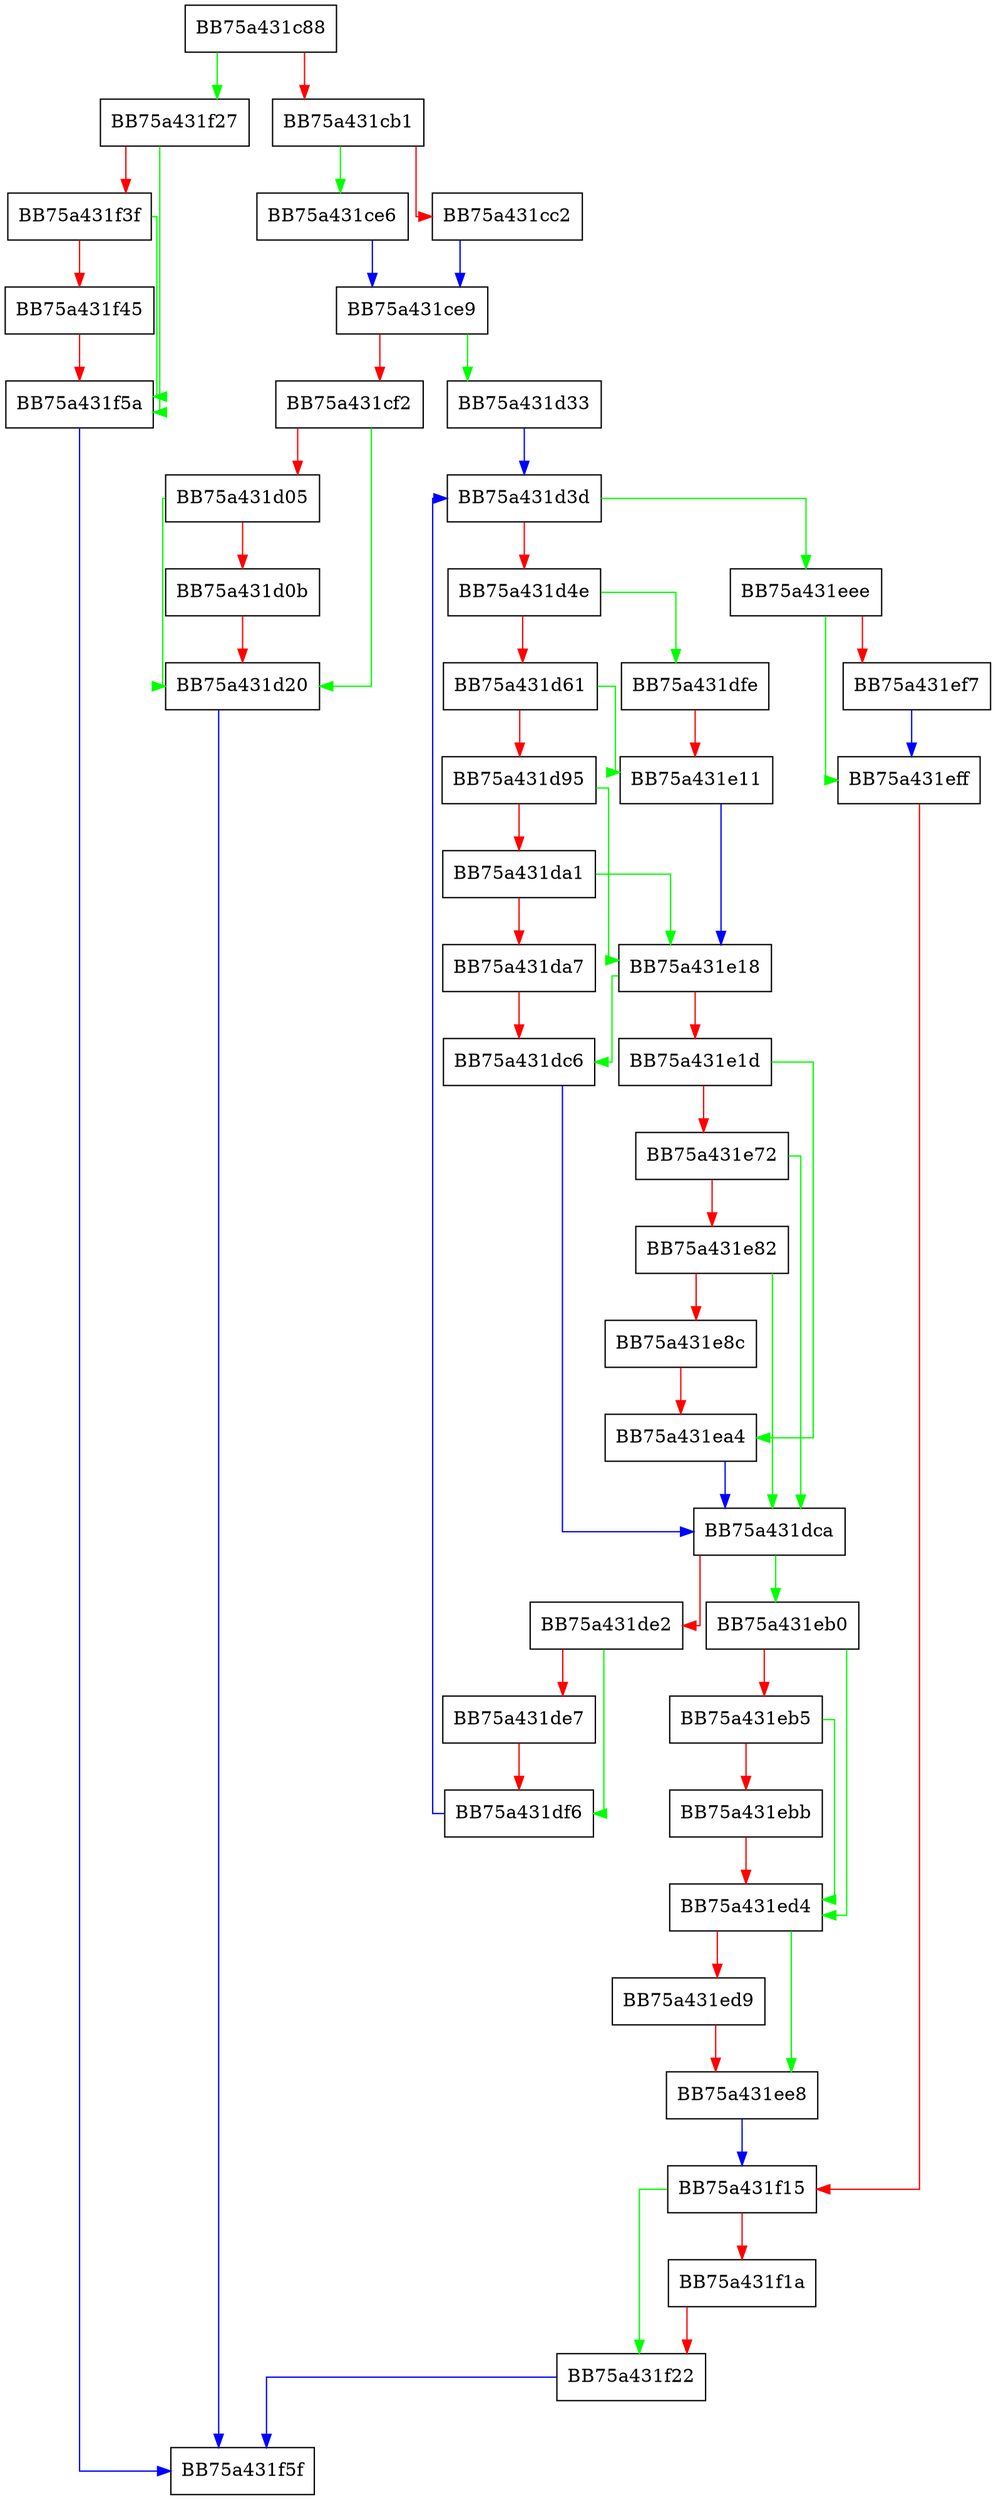 digraph CreateGlobalCSIDLDB {
  node [shape="box"];
  graph [splines=ortho];
  BB75a431c88 -> BB75a431f27 [color="green"];
  BB75a431c88 -> BB75a431cb1 [color="red"];
  BB75a431cb1 -> BB75a431ce6 [color="green"];
  BB75a431cb1 -> BB75a431cc2 [color="red"];
  BB75a431cc2 -> BB75a431ce9 [color="blue"];
  BB75a431ce6 -> BB75a431ce9 [color="blue"];
  BB75a431ce9 -> BB75a431d33 [color="green"];
  BB75a431ce9 -> BB75a431cf2 [color="red"];
  BB75a431cf2 -> BB75a431d20 [color="green"];
  BB75a431cf2 -> BB75a431d05 [color="red"];
  BB75a431d05 -> BB75a431d20 [color="green"];
  BB75a431d05 -> BB75a431d0b [color="red"];
  BB75a431d0b -> BB75a431d20 [color="red"];
  BB75a431d20 -> BB75a431f5f [color="blue"];
  BB75a431d33 -> BB75a431d3d [color="blue"];
  BB75a431d3d -> BB75a431eee [color="green"];
  BB75a431d3d -> BB75a431d4e [color="red"];
  BB75a431d4e -> BB75a431dfe [color="green"];
  BB75a431d4e -> BB75a431d61 [color="red"];
  BB75a431d61 -> BB75a431e11 [color="green"];
  BB75a431d61 -> BB75a431d95 [color="red"];
  BB75a431d95 -> BB75a431e18 [color="green"];
  BB75a431d95 -> BB75a431da1 [color="red"];
  BB75a431da1 -> BB75a431e18 [color="green"];
  BB75a431da1 -> BB75a431da7 [color="red"];
  BB75a431da7 -> BB75a431dc6 [color="red"];
  BB75a431dc6 -> BB75a431dca [color="blue"];
  BB75a431dca -> BB75a431eb0 [color="green"];
  BB75a431dca -> BB75a431de2 [color="red"];
  BB75a431de2 -> BB75a431df6 [color="green"];
  BB75a431de2 -> BB75a431de7 [color="red"];
  BB75a431de7 -> BB75a431df6 [color="red"];
  BB75a431df6 -> BB75a431d3d [color="blue"];
  BB75a431dfe -> BB75a431e11 [color="red"];
  BB75a431e11 -> BB75a431e18 [color="blue"];
  BB75a431e18 -> BB75a431dc6 [color="green"];
  BB75a431e18 -> BB75a431e1d [color="red"];
  BB75a431e1d -> BB75a431ea4 [color="green"];
  BB75a431e1d -> BB75a431e72 [color="red"];
  BB75a431e72 -> BB75a431dca [color="green"];
  BB75a431e72 -> BB75a431e82 [color="red"];
  BB75a431e82 -> BB75a431dca [color="green"];
  BB75a431e82 -> BB75a431e8c [color="red"];
  BB75a431e8c -> BB75a431ea4 [color="red"];
  BB75a431ea4 -> BB75a431dca [color="blue"];
  BB75a431eb0 -> BB75a431ed4 [color="green"];
  BB75a431eb0 -> BB75a431eb5 [color="red"];
  BB75a431eb5 -> BB75a431ed4 [color="green"];
  BB75a431eb5 -> BB75a431ebb [color="red"];
  BB75a431ebb -> BB75a431ed4 [color="red"];
  BB75a431ed4 -> BB75a431ee8 [color="green"];
  BB75a431ed4 -> BB75a431ed9 [color="red"];
  BB75a431ed9 -> BB75a431ee8 [color="red"];
  BB75a431ee8 -> BB75a431f15 [color="blue"];
  BB75a431eee -> BB75a431eff [color="green"];
  BB75a431eee -> BB75a431ef7 [color="red"];
  BB75a431ef7 -> BB75a431eff [color="blue"];
  BB75a431eff -> BB75a431f15 [color="red"];
  BB75a431f15 -> BB75a431f22 [color="green"];
  BB75a431f15 -> BB75a431f1a [color="red"];
  BB75a431f1a -> BB75a431f22 [color="red"];
  BB75a431f22 -> BB75a431f5f [color="blue"];
  BB75a431f27 -> BB75a431f5a [color="green"];
  BB75a431f27 -> BB75a431f3f [color="red"];
  BB75a431f3f -> BB75a431f5a [color="green"];
  BB75a431f3f -> BB75a431f45 [color="red"];
  BB75a431f45 -> BB75a431f5a [color="red"];
  BB75a431f5a -> BB75a431f5f [color="blue"];
}